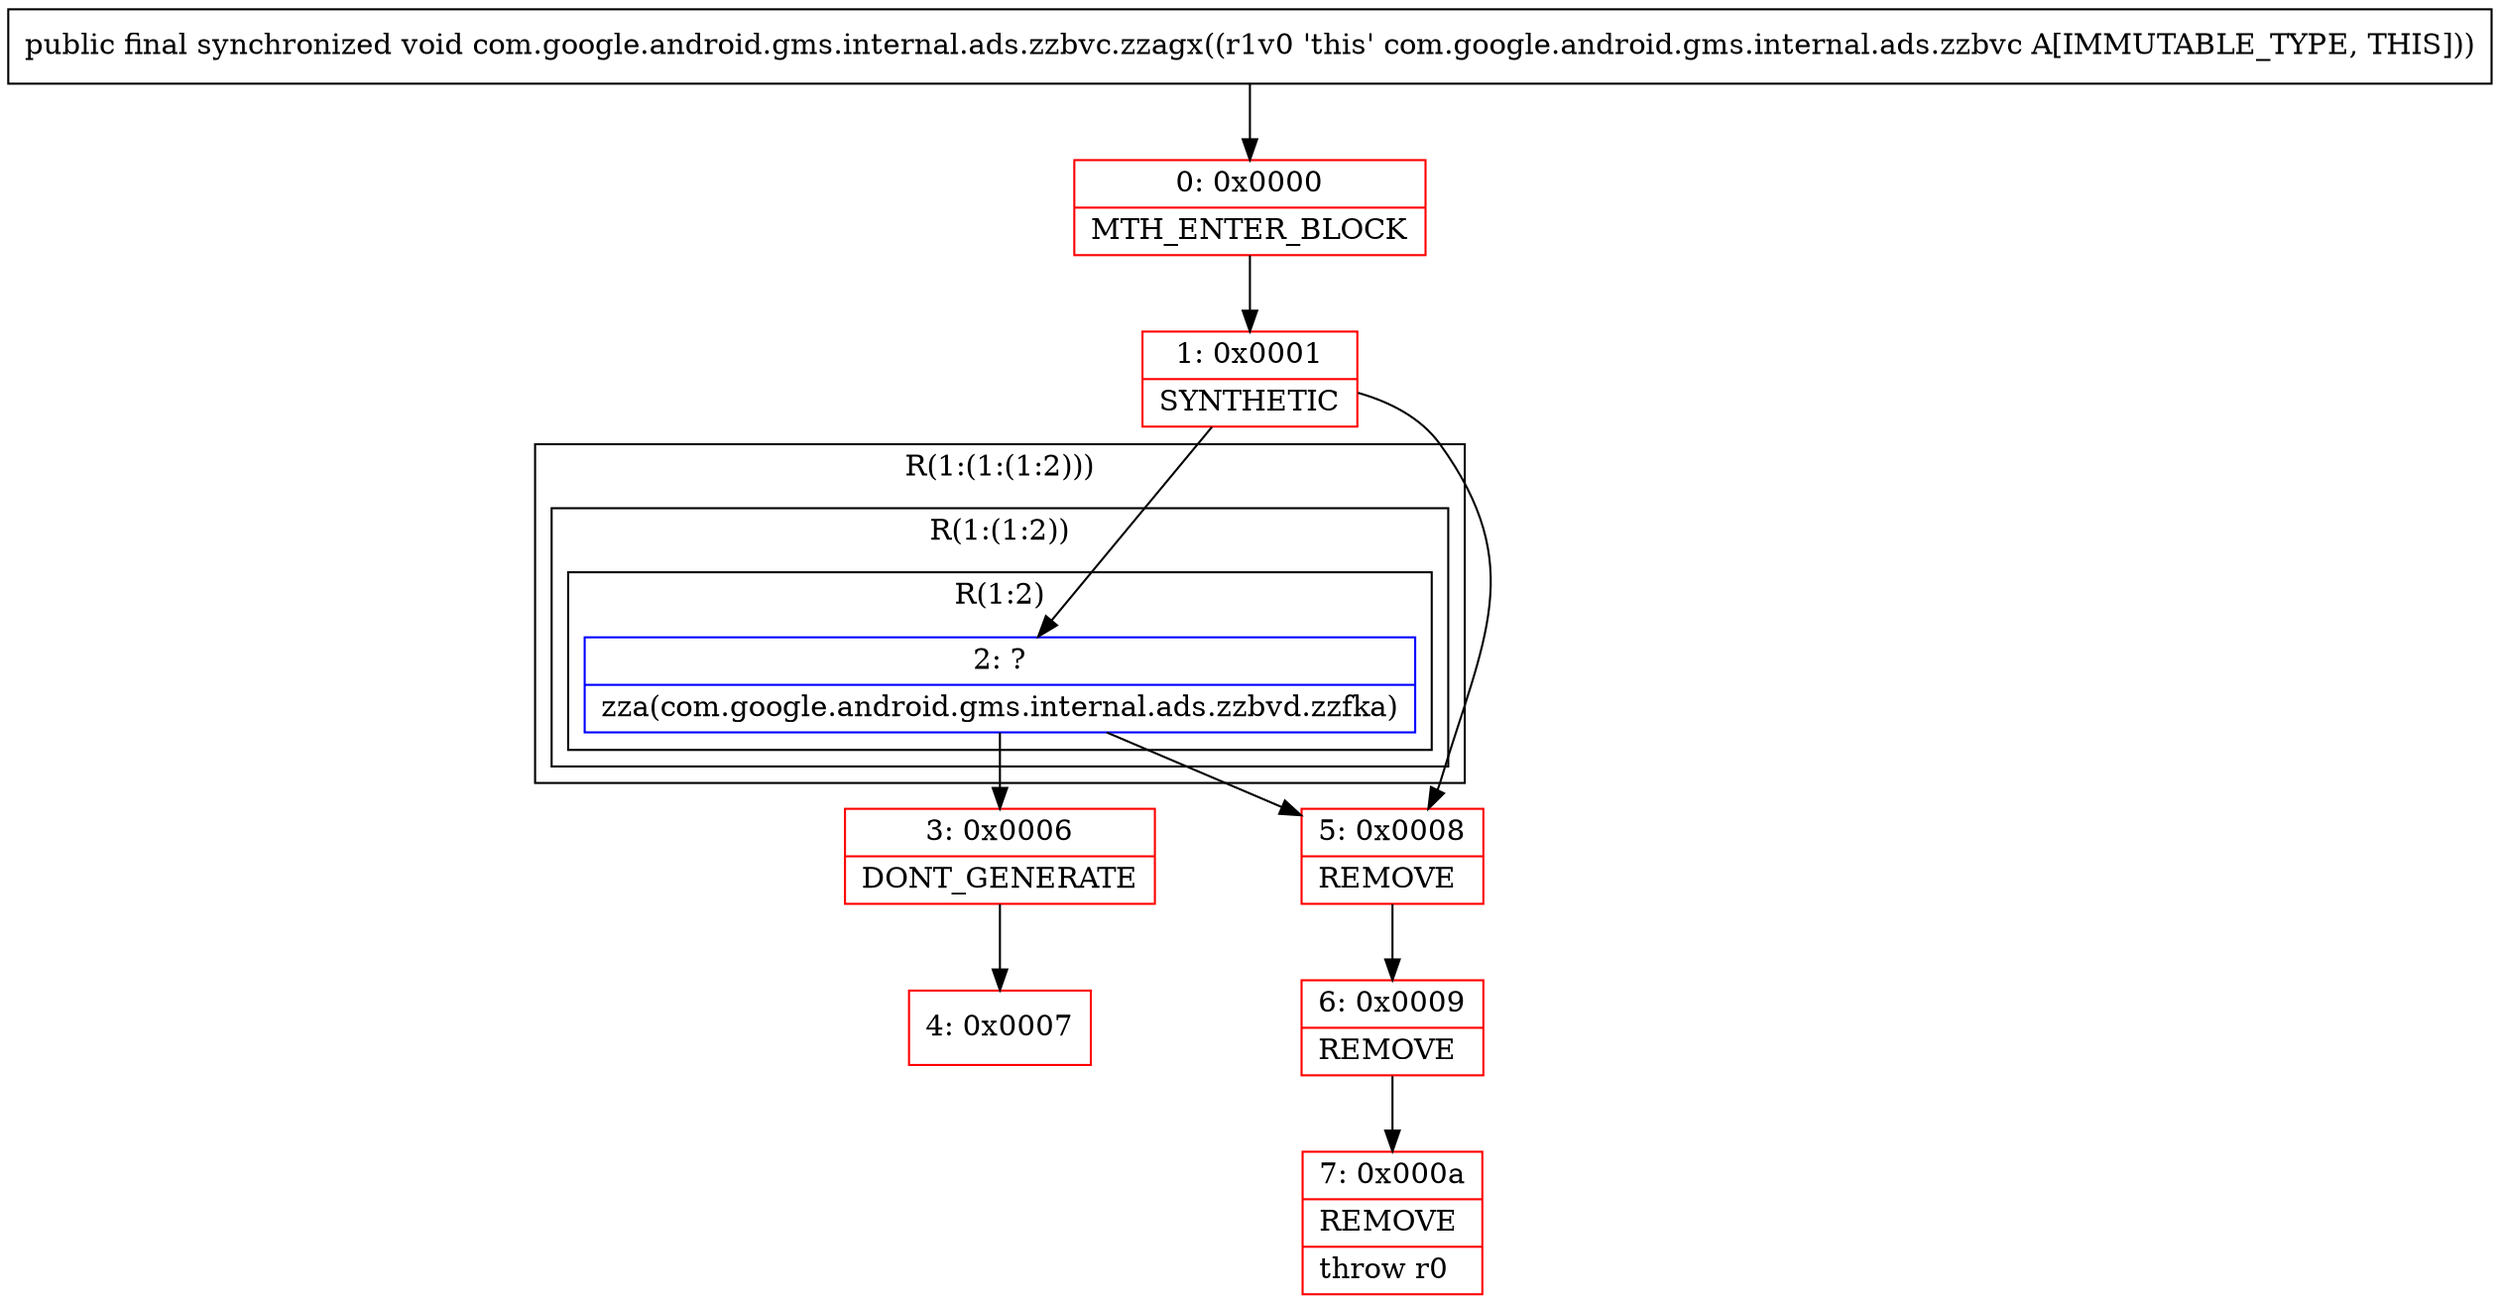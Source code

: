 digraph "CFG forcom.google.android.gms.internal.ads.zzbvc.zzagx()V" {
subgraph cluster_Region_1185233539 {
label = "R(1:(1:(1:2)))";
node [shape=record,color=blue];
subgraph cluster_Region_1694412799 {
label = "R(1:(1:2))";
node [shape=record,color=blue];
subgraph cluster_Region_2033164896 {
label = "R(1:2)";
node [shape=record,color=blue];
Node_2 [shape=record,label="{2\:\ ?|zza(com.google.android.gms.internal.ads.zzbvd.zzfka)\l}"];
}
}
}
Node_0 [shape=record,color=red,label="{0\:\ 0x0000|MTH_ENTER_BLOCK\l}"];
Node_1 [shape=record,color=red,label="{1\:\ 0x0001|SYNTHETIC\l}"];
Node_3 [shape=record,color=red,label="{3\:\ 0x0006|DONT_GENERATE\l}"];
Node_4 [shape=record,color=red,label="{4\:\ 0x0007}"];
Node_5 [shape=record,color=red,label="{5\:\ 0x0008|REMOVE\l}"];
Node_6 [shape=record,color=red,label="{6\:\ 0x0009|REMOVE\l}"];
Node_7 [shape=record,color=red,label="{7\:\ 0x000a|REMOVE\l|throw r0\l}"];
MethodNode[shape=record,label="{public final synchronized void com.google.android.gms.internal.ads.zzbvc.zzagx((r1v0 'this' com.google.android.gms.internal.ads.zzbvc A[IMMUTABLE_TYPE, THIS])) }"];
MethodNode -> Node_0;
Node_2 -> Node_3;
Node_2 -> Node_5;
Node_0 -> Node_1;
Node_1 -> Node_2;
Node_1 -> Node_5;
Node_3 -> Node_4;
Node_5 -> Node_6;
Node_6 -> Node_7;
}


